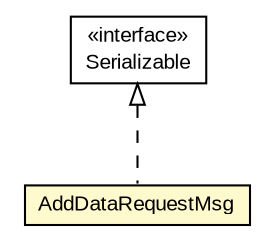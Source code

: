 #!/usr/local/bin/dot
#
# Class diagram 
# Generated by UMLGraph version R5_6-24-gf6e263 (http://www.umlgraph.org/)
#

digraph G {
	edge [fontname="arial",fontsize=10,labelfontname="arial",labelfontsize=10];
	node [fontname="arial",fontsize=10,shape=plaintext];
	nodesep=0.25;
	ranksep=0.5;
	// org.miloss.fgsms.services.interfaces.datacollector.AddDataRequestMsg
	c97935 [label=<<table title="org.miloss.fgsms.services.interfaces.datacollector.AddDataRequestMsg" border="0" cellborder="1" cellspacing="0" cellpadding="2" port="p" bgcolor="lemonChiffon" href="./AddDataRequestMsg.html">
		<tr><td><table border="0" cellspacing="0" cellpadding="1">
<tr><td align="center" balign="center"> AddDataRequestMsg </td></tr>
		</table></td></tr>
		</table>>, URL="./AddDataRequestMsg.html", fontname="arial", fontcolor="black", fontsize=10.0];
	//org.miloss.fgsms.services.interfaces.datacollector.AddDataRequestMsg implements java.io.Serializable
	c98696:p -> c97935:p [dir=back,arrowtail=empty,style=dashed];
	// java.io.Serializable
	c98696 [label=<<table title="java.io.Serializable" border="0" cellborder="1" cellspacing="0" cellpadding="2" port="p" href="http://java.sun.com/j2se/1.4.2/docs/api/java/io/Serializable.html">
		<tr><td><table border="0" cellspacing="0" cellpadding="1">
<tr><td align="center" balign="center"> &#171;interface&#187; </td></tr>
<tr><td align="center" balign="center"> Serializable </td></tr>
		</table></td></tr>
		</table>>, URL="http://java.sun.com/j2se/1.4.2/docs/api/java/io/Serializable.html", fontname="arial", fontcolor="black", fontsize=10.0];
}

